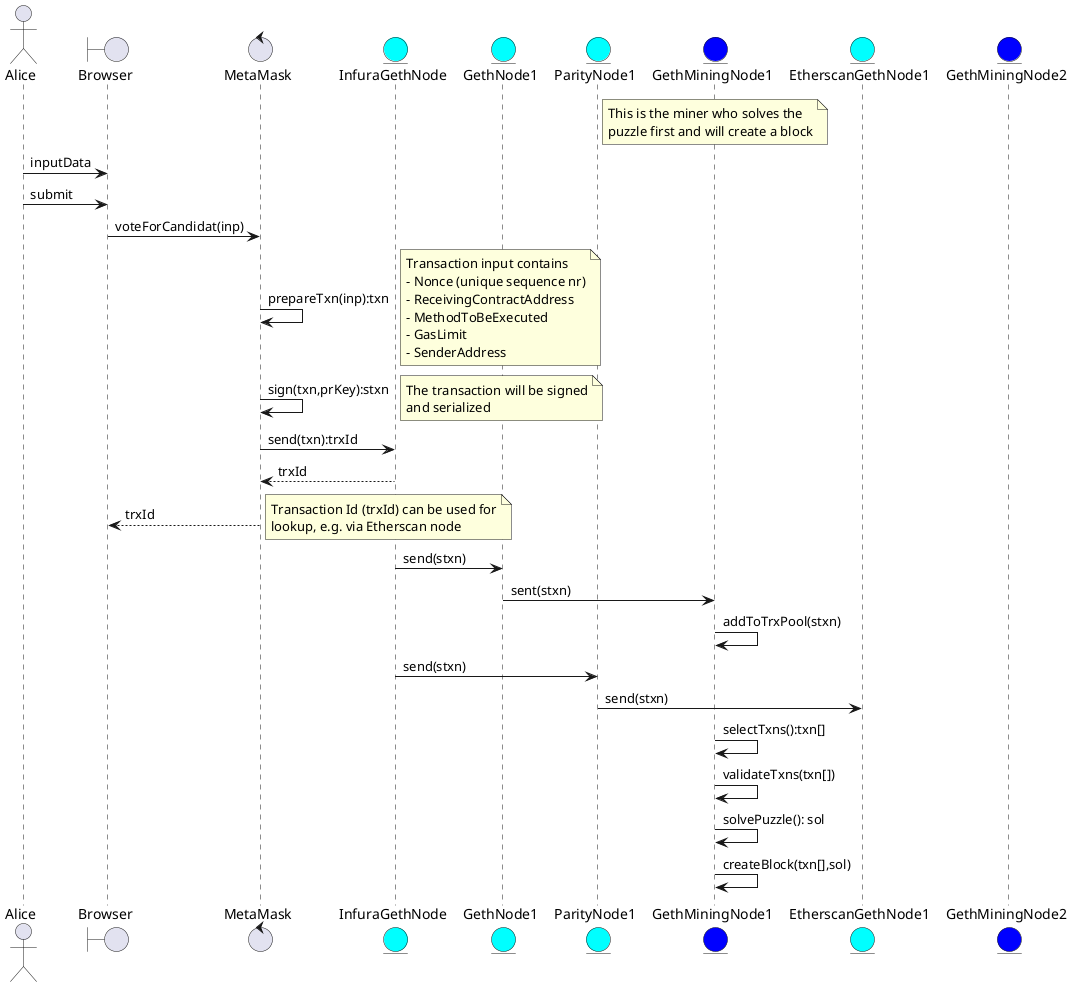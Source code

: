@startuml
actor Alice

boundary Browser
control MetaMask

entity InfuraGethNode #aqua
entity GethNode1 #aqua
entity ParityNode1 #aqua
entity GethMiningNode1 #blue
    note over GethMiningNode1
    This is the miner who solves the
    puzzle first and will create a block
    end note
entity EtherscanGethNode1 #aqua
entity GethMiningNode2 #blue

Alice -> Browser: inputData
Alice -> Browser: submit
    Browser -> MetaMask: voteForCandidat(inp)
        MetaMask -> MetaMask: prepareTxn(inp):txn
            note right
            Transaction input contains
            - Nonce (unique sequence nr)
            - ReceivingContractAddress
            - MethodToBeExecuted
            - GasLimit
            - SenderAddress
            end note
        MetaMask -> MetaMask: sign(txn,prKey):stxn
            note right
            The transaction will be signed
            and serialized
            end note
        MetaMask -> InfuraGethNode: send(txn):trxId
        MetaMask <-- InfuraGethNode: trxId
        Browser <-- MetaMask: trxId
            note right
            Transaction Id (trxId) can be used for
            lookup, e.g. via Etherscan node
            end note
            InfuraGethNode -> GethNode1: send(stxn)
            GethNode1 ->  GethMiningNode1: sent(stxn)
            GethMiningNode1 -> GethMiningNode1: addToTrxPool(stxn)
            InfuraGethNode -> ParityNode1: send(stxn)
            ParityNode1 -> EtherscanGethNode1: send(stxn)
            GethMiningNode1 -> GethMiningNode1: selectTxns():txn[]
            GethMiningNode1 -> GethMiningNode1: validateTxns(txn[])
            GethMiningNode1 -> GethMiningNode1: solvePuzzle(): sol
            GethMiningNode1 -> GethMiningNode1: createBlock(txn[],sol)
@enduml